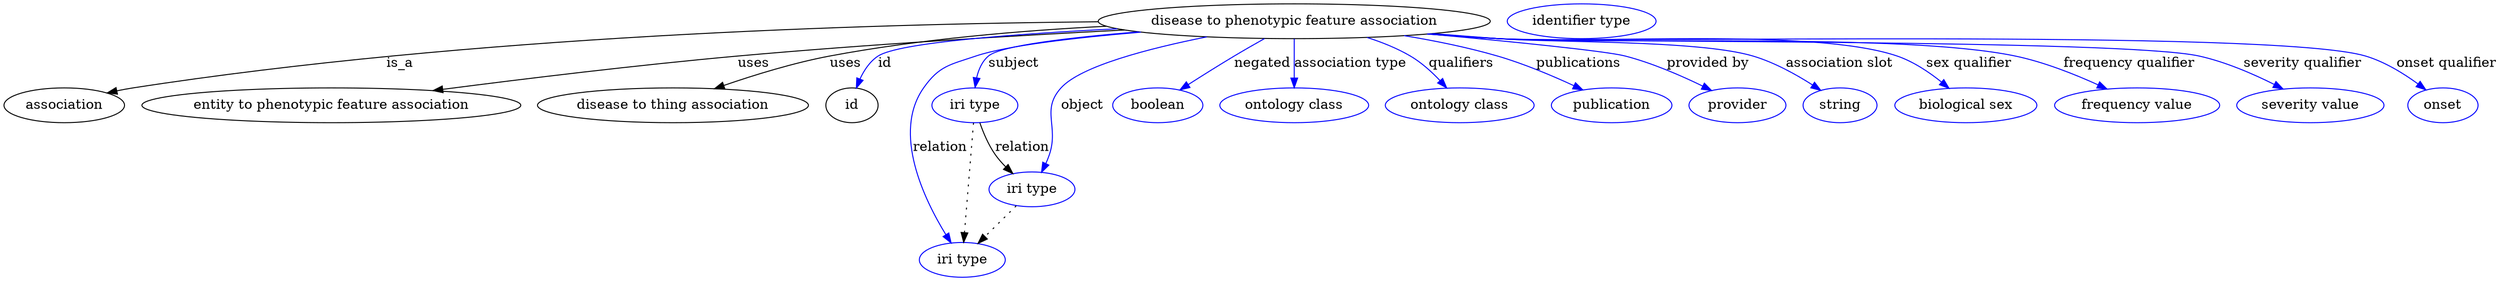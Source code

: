 digraph {
	graph [bb="0,0,2091.1,281"];
	node [label="\N"];
	"disease to phenotypic feature association"	 [height=0.5,
		label="disease to phenotypic feature association",
		pos="1088.4,263",
		width=4.2917];
	association	 [height=0.5,
		pos="49.402,177",
		width=1.3723];
	"disease to phenotypic feature association" -> association	 [label=is_a,
		lp="400.68,220",
		pos="e,85.609,189.35 941.7,257.21 708.49,247.28 263.7,225.09 108.4,195 104.2,194.19 99.878,193.19 95.569,192.08"];
	"entity to phenotypic feature association"	 [height=0.5,
		pos="266.4,177",
		width=4.1417];
	"disease to phenotypic feature association" -> "entity to phenotypic feature association"	 [label=uses,
		lp="618.46,220",
		pos="e,353.85,191.62 948.92,255.23 852.52,249.21 721.41,239.75 606.29,227 524.39,217.93 431.9,204.09 364.1,193.26"];
	"disease to thing association"	 [height=0.5,
		pos="540.4,177",
		width=2.9619];
	"disease to phenotypic feature association" -> "disease to thing association"	 [label=uses,
		lp="693.46,220",
		pos="e,579.4,193.85 951.48,254.6 853.78,247.91 731.21,237.88 681.29,227 649.78,220.13 615.67,208.15 588.91,197.64"];
	id	 [height=0.5,
		pos="692.4,177",
		width=0.75];
	"disease to phenotypic feature association" -> id	 [color=blue,
		label=id,
		lp="728.85,220",
		pos="e,698.37,194.81 948.74,255.27 853.71,248.99 741.8,239.19 722.51,227 713.96,221.59 707.49,212.8 702.79,204.08",
		style=solid];
	subject	 [color=blue,
		height=0.5,
		label="iri type",
		pos="810.4,177",
		width=0.9834];
	"disease to phenotypic feature association" -> subject	 [color=blue,
		label=subject,
		lp="848.23,220",
		pos="e,812.07,195.41 966.18,251.91 903.96,245.24 839.03,236.25 827.75,227 821.08,221.53 816.97,213.35 814.44,205.19",
		style=solid];
	relation	 [color=blue,
		height=0.5,
		label="iri type",
		pos="797.4,18",
		width=0.9834];
	"disease to phenotypic feature association" -> relation	 [color=blue,
		label=relation,
		lp="776.78,134",
		pos="e,787.17,35.266 964.3,252.19 905.31,245.95 841.8,237.29 814.4,227 790.4,217.98 779.68,216.93 766.4,195 737.7,147.6 763.75,80.763 \
782.39,44.283",
		style=solid];
	object	 [color=blue,
		height=0.5,
		label="iri type",
		pos="860.4,91",
		width=0.9834];
	"disease to phenotypic feature association" -> object	 [color=blue,
		label=object,
		lp="907.51,177",
		pos="e,867.89,108.77 1019.1,246.84 969.32,233.86 907.9,214.61 890.19,195 869.41,171.97 883.56,156.64 874.4,127 873.53,124.18 872.54,121.26 \
871.51,118.36",
		style=solid];
	negated	 [color=blue,
		height=0.5,
		label=boolean,
		pos="971.4,177",
		width=1.0584];
	"disease to phenotypic feature association" -> negated	 [color=blue,
		label=negated,
		lp="1059.2,220",
		pos="e,992.09,192.21 1064.2,245.18 1045.6,231.55 1020,212.71 1000.4,198.29",
		style=solid];
	"association type"	 [color=blue,
		height=0.5,
		label="ontology class",
		pos="1088.4,177",
		width=1.6931];
	"disease to phenotypic feature association" -> "association type"	 [color=blue,
		label="association type",
		lp="1133.3,220",
		pos="e,1088.4,195.21 1088.4,244.76 1088.4,233.36 1088.4,218.43 1088.4,205.49",
		style=solid];
	qualifiers	 [color=blue,
		height=0.5,
		label="ontology class",
		pos="1228.4,177",
		width=1.6931];
	"disease to phenotypic feature association" -> qualifiers	 [color=blue,
		label=qualifiers,
		lp="1224.5,220",
		pos="e,1215.5,194.67 1145.2,246.09 1158,240.99 1171.1,234.66 1182.4,227 1192.3,220.3 1201.5,211.1 1209.1,202.42",
		style=solid];
	publications	 [color=blue,
		height=0.5,
		label=publication,
		pos="1357.4,177",
		width=1.3859];
	"disease to phenotypic feature association" -> publications	 [color=blue,
		label=publications,
		lp="1321.6,220",
		pos="e,1330.6,192.2 1176.1,248.06 1201.7,242.61 1229.5,235.62 1254.4,227 1277.5,219.02 1302.1,207.18 1321.5,197.02",
		style=solid];
	"provided by"	 [color=blue,
		height=0.5,
		label=provider,
		pos="1465.4,177",
		width=1.1129];
	"disease to phenotypic feature association" -> "provided by"	 [color=blue,
		label="provided by",
		lp="1430,220",
		pos="e,1440.6,191.41 1197.3,250.14 1265.6,241.8 1343.6,231.64 1359.4,227 1384.6,219.57 1411.4,206.91 1431.7,196.18",
		style=solid];
	"association slot"	 [color=blue,
		height=0.5,
		label=string,
		pos="1553.4,177",
		width=0.8403];
	"disease to phenotypic feature association" -> "association slot"	 [color=blue,
		label="association slot",
		lp="1541.4,220",
		pos="e,1534.4,191.38 1199.5,250.41 1217.2,248.52 1235.3,246.65 1252.4,245 1347.8,235.77 1375.9,255.8 1467.4,227 1488.4,220.39 1509.8,\
207.98 1526,197.17",
		style=solid];
	"sex qualifier"	 [color=blue,
		height=0.5,
		label="biological sex",
		pos="1661.4,177",
		width=1.652];
	"disease to phenotypic feature association" -> "sex qualifier"	 [color=blue,
		label="sex qualifier",
		lp="1651.8,220",
		pos="e,1642.6,194.24 1197.3,250.19 1215.7,248.27 1234.6,246.46 1252.4,245 1326.9,238.92 1517.6,251.02 1588.4,227 1605.1,221.33 1621.5,\
210.69 1634.5,200.67",
		style=solid];
	"frequency qualifier"	 [color=blue,
		height=0.5,
		label="frequency value",
		pos="1805.4,177",
		width=1.8561];
	"disease to phenotypic feature association" -> "frequency qualifier"	 [color=blue,
		label="frequency qualifier",
		lp="1786.5,220",
		pos="e,1776.2,193.31 1196.4,250.09 1215,248.16 1234.3,246.37 1252.4,245 1349.5,237.68 1595.5,248.79 1690.4,227 1717.1,220.86 1745.4,208.66 \
1767.2,197.84",
		style=solid];
	"severity qualifier"	 [color=blue,
		height=0.5,
		label="severity value",
		pos="1949.4,177",
		width=1.6517];
	"disease to phenotypic feature association" -> "severity qualifier"	 [color=blue,
		label="severity qualifier",
		lp="1930.6,220",
		pos="e,1923.1,193.16 1195.5,250.02 1214.4,248.07 1234,246.29 1252.4,245 1383.5,235.83 1715.6,257.67 1843.4,227 1868.3,221.03 1894.3,208.86 \
1914.3,198.02",
		style=solid];
	"onset qualifier"	 [color=blue,
		height=0.5,
		label=onset,
		pos="2060.4,177",
		width=0.79928];
	"disease to phenotypic feature association" -> "onset qualifier"	 [color=blue,
		label="onset qualifier",
		lp="2051.3,220",
		pos="e,2043.3,191.74 1195,249.97 1214.1,248.02 1233.8,246.25 1252.4,245 1333.2,239.58 1903.9,250.52 1981.4,227 2001,221.05 2020.5,208.82 \
2035.2,197.94",
		style=solid];
	association_id	 [color=blue,
		height=0.5,
		label="identifier type",
		pos="1320.4,263",
		width=1.652];
	subject -> relation	 [pos="e,798.88,36.027 808.91,158.76 806.66,131.21 802.37,78.735 799.71,46.223",
		style=dotted];
	subject -> object	 [label=relation,
		lp="853.78,134",
		pos="e,845.65,107.52 816.74,158.84 820.48,149.09 825.65,137.04 831.64,127 833.96,123.11 836.67,119.18 839.47,115.41"];
	object -> relation	 [pos="e,811.64,34.499 846.11,74.435 837.89,64.915 827.42,52.785 818.3,42.212",
		style=dotted];
}
